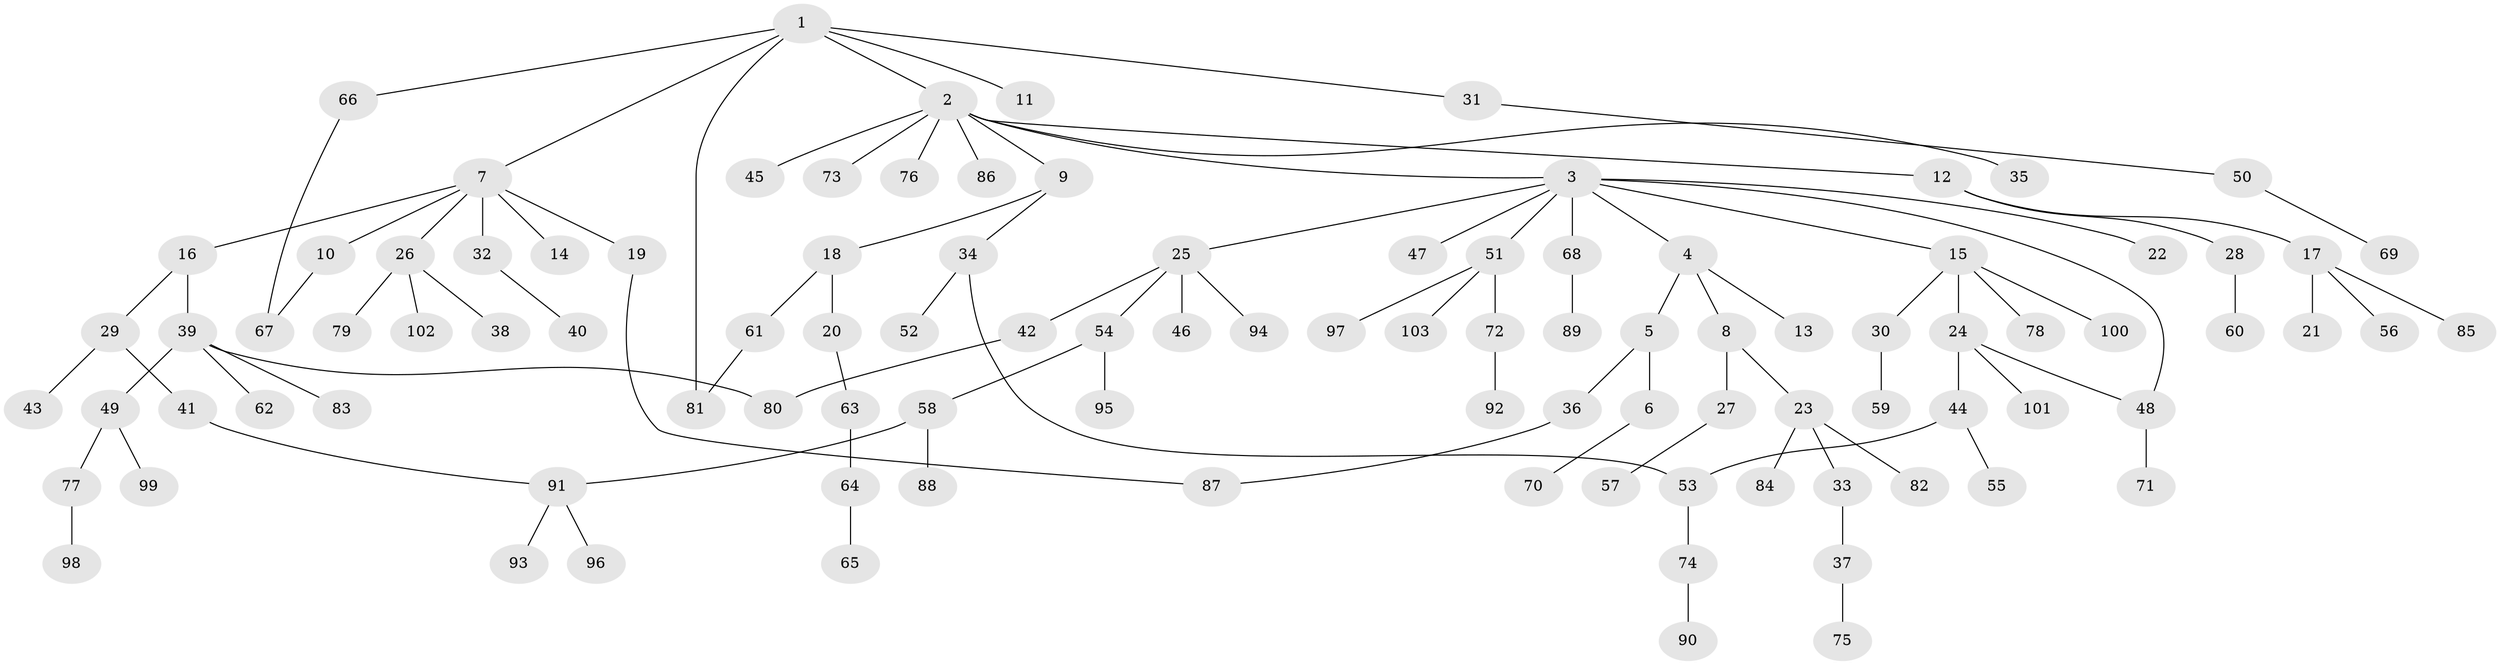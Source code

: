 // Generated by graph-tools (version 1.1) at 2025/25/03/09/25 03:25:30]
// undirected, 103 vertices, 109 edges
graph export_dot {
graph [start="1"]
  node [color=gray90,style=filled];
  1;
  2;
  3;
  4;
  5;
  6;
  7;
  8;
  9;
  10;
  11;
  12;
  13;
  14;
  15;
  16;
  17;
  18;
  19;
  20;
  21;
  22;
  23;
  24;
  25;
  26;
  27;
  28;
  29;
  30;
  31;
  32;
  33;
  34;
  35;
  36;
  37;
  38;
  39;
  40;
  41;
  42;
  43;
  44;
  45;
  46;
  47;
  48;
  49;
  50;
  51;
  52;
  53;
  54;
  55;
  56;
  57;
  58;
  59;
  60;
  61;
  62;
  63;
  64;
  65;
  66;
  67;
  68;
  69;
  70;
  71;
  72;
  73;
  74;
  75;
  76;
  77;
  78;
  79;
  80;
  81;
  82;
  83;
  84;
  85;
  86;
  87;
  88;
  89;
  90;
  91;
  92;
  93;
  94;
  95;
  96;
  97;
  98;
  99;
  100;
  101;
  102;
  103;
  1 -- 2;
  1 -- 7;
  1 -- 11;
  1 -- 31;
  1 -- 66;
  1 -- 81;
  2 -- 3;
  2 -- 9;
  2 -- 12;
  2 -- 35;
  2 -- 45;
  2 -- 73;
  2 -- 76;
  2 -- 86;
  3 -- 4;
  3 -- 15;
  3 -- 22;
  3 -- 25;
  3 -- 47;
  3 -- 51;
  3 -- 68;
  3 -- 48;
  4 -- 5;
  4 -- 8;
  4 -- 13;
  5 -- 6;
  5 -- 36;
  6 -- 70;
  7 -- 10;
  7 -- 14;
  7 -- 16;
  7 -- 19;
  7 -- 26;
  7 -- 32;
  8 -- 23;
  8 -- 27;
  9 -- 18;
  9 -- 34;
  10 -- 67;
  12 -- 17;
  12 -- 28;
  15 -- 24;
  15 -- 30;
  15 -- 78;
  15 -- 100;
  16 -- 29;
  16 -- 39;
  17 -- 21;
  17 -- 56;
  17 -- 85;
  18 -- 20;
  18 -- 61;
  19 -- 87;
  20 -- 63;
  23 -- 33;
  23 -- 82;
  23 -- 84;
  24 -- 44;
  24 -- 48;
  24 -- 101;
  25 -- 42;
  25 -- 46;
  25 -- 54;
  25 -- 94;
  26 -- 38;
  26 -- 79;
  26 -- 102;
  27 -- 57;
  28 -- 60;
  29 -- 41;
  29 -- 43;
  30 -- 59;
  31 -- 50;
  32 -- 40;
  33 -- 37;
  34 -- 52;
  34 -- 53;
  36 -- 87;
  37 -- 75;
  39 -- 49;
  39 -- 62;
  39 -- 83;
  39 -- 80;
  41 -- 91;
  42 -- 80;
  44 -- 53;
  44 -- 55;
  48 -- 71;
  49 -- 77;
  49 -- 99;
  50 -- 69;
  51 -- 72;
  51 -- 97;
  51 -- 103;
  53 -- 74;
  54 -- 58;
  54 -- 95;
  58 -- 88;
  58 -- 91;
  61 -- 81;
  63 -- 64;
  64 -- 65;
  66 -- 67;
  68 -- 89;
  72 -- 92;
  74 -- 90;
  77 -- 98;
  91 -- 93;
  91 -- 96;
}
